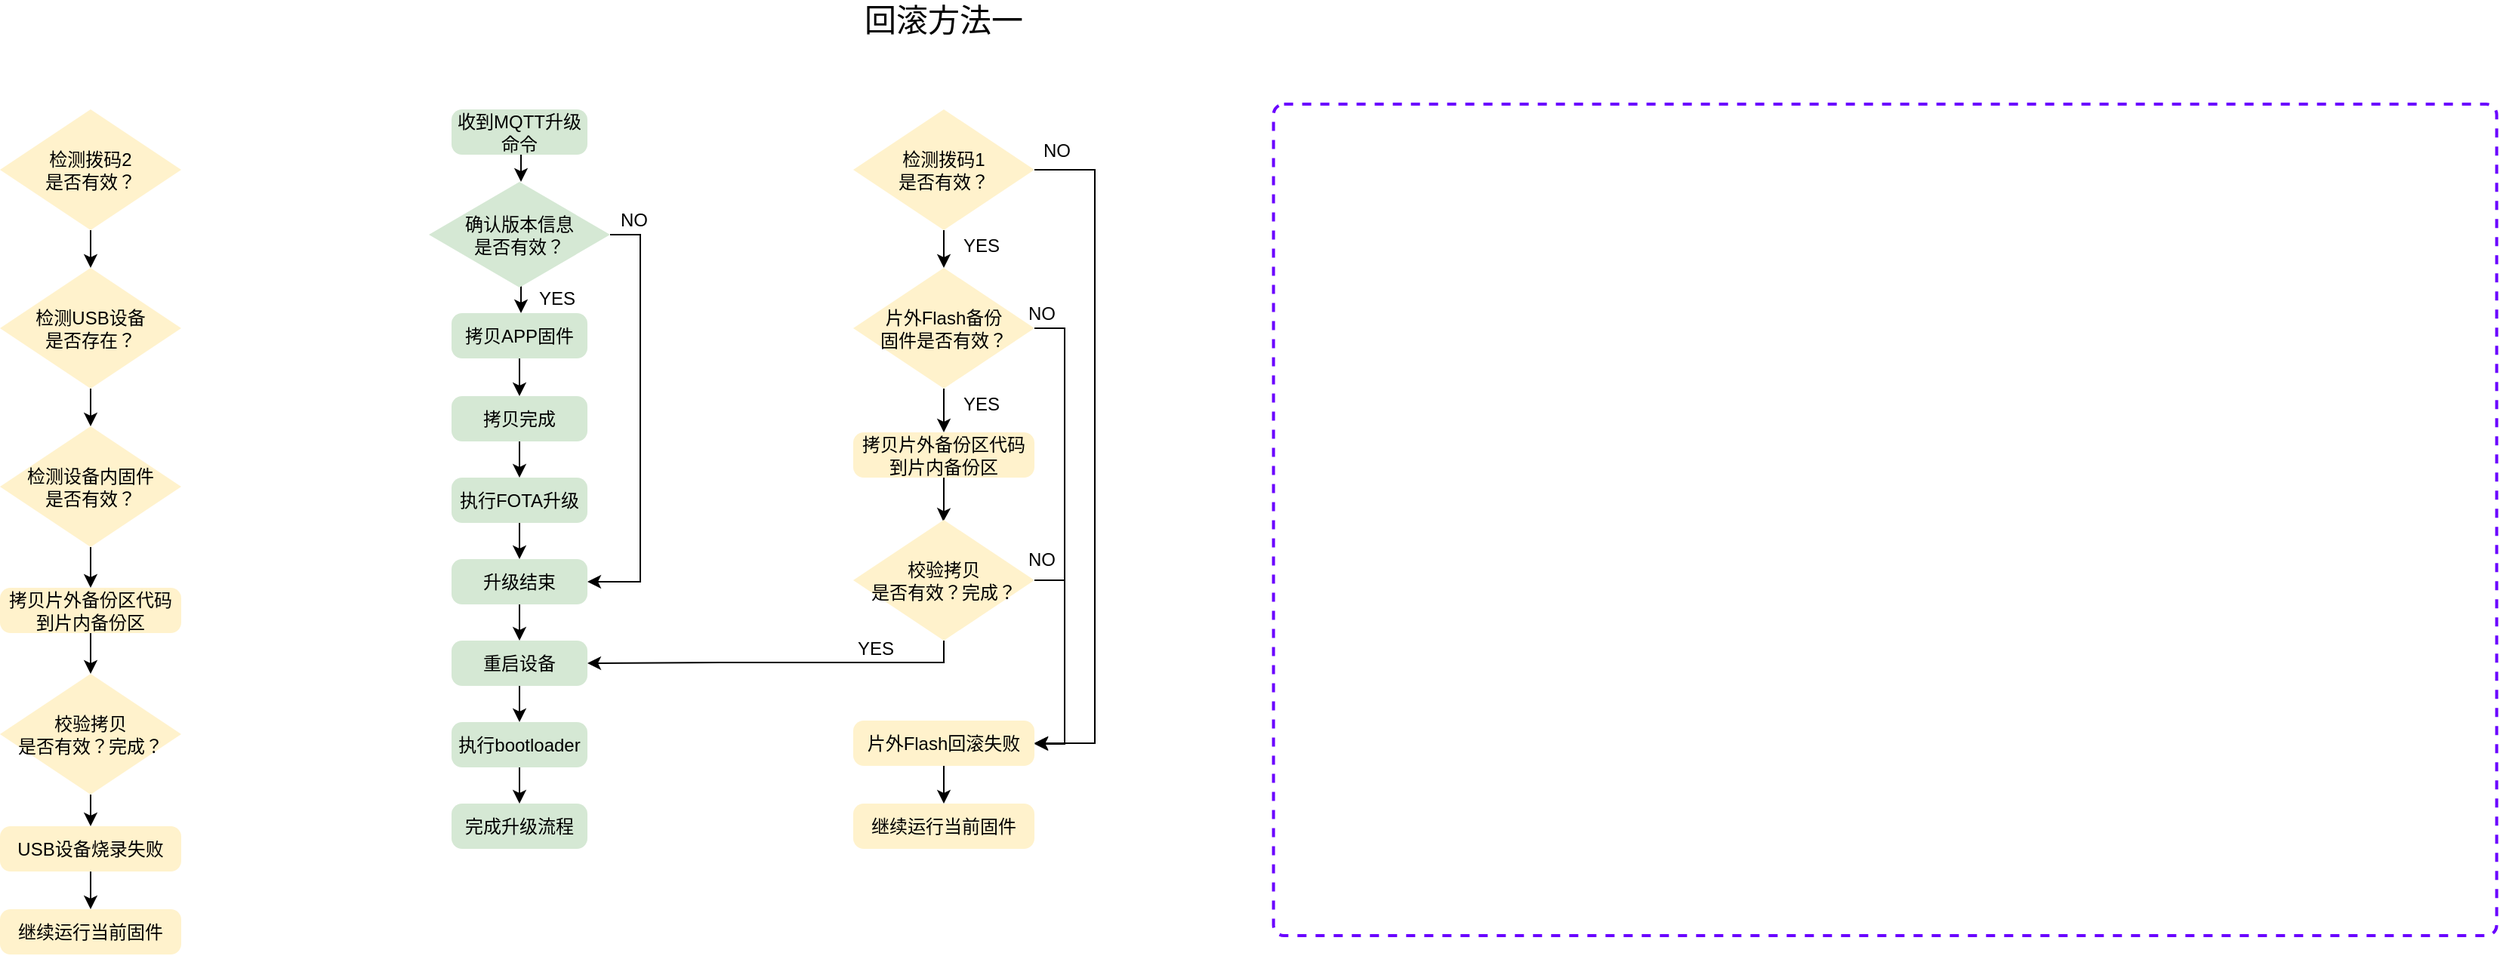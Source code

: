 <mxfile version="11.3.1" type="github" pages="1"><diagram id="hoP0Y5qrXKGFanmfK_o8" name="第 1 页"><mxGraphModel dx="1550" dy="875" grid="1" gridSize="10" guides="1" tooltips="1" connect="1" arrows="1" fold="1" page="1" pageScale="1" pageWidth="1169" pageHeight="827" math="0" shadow="0"><root><mxCell id="0"/><mxCell id="1" parent="0"/><mxCell id="7FgaX-dax7C4xOpktvwq-28" value="" style="edgeStyle=orthogonalEdgeStyle;rounded=0;orthogonalLoop=1;jettySize=auto;html=1;entryX=0.5;entryY=0;entryDx=0;entryDy=0;" edge="1" parent="1"><mxGeometry relative="1" as="geometry"><mxPoint x="585" y="259.5" as="sourcePoint"/><mxPoint x="585" y="284.5" as="targetPoint"/></mxGeometry></mxCell><mxCell id="7FgaX-dax7C4xOpktvwq-29" value="" style="edgeStyle=orthogonalEdgeStyle;rounded=0;orthogonalLoop=1;jettySize=auto;html=1;entryX=0.5;entryY=0;entryDx=0;entryDy=0;" edge="1" parent="1"><mxGeometry relative="1" as="geometry"><mxPoint x="585" y="172.5" as="sourcePoint"/><mxPoint x="585" y="197.5" as="targetPoint"/></mxGeometry></mxCell><mxCell id="7FgaX-dax7C4xOpktvwq-64" style="edgeStyle=orthogonalEdgeStyle;rounded=0;orthogonalLoop=1;jettySize=auto;html=1;entryX=1;entryY=0.5;entryDx=0;entryDy=0;exitX=1;exitY=0.5;exitDx=0;exitDy=0;" edge="1" parent="1" source="7FgaX-dax7C4xOpktvwq-33" target="7FgaX-dax7C4xOpktvwq-60"><mxGeometry relative="1" as="geometry"><Array as="points"><mxPoint x="965" y="190"/><mxPoint x="965" y="570"/></Array></mxGeometry></mxCell><mxCell id="7FgaX-dax7C4xOpktvwq-13" value="" style="rounded=1;whiteSpace=wrap;html=1;absoluteArcSize=1;arcSize=14;strokeWidth=2;fontSize=9;dashed=1;fillColor=none;strokeColor=#6a00ff;fontColor=#ffffff;" vertex="1" parent="1"><mxGeometry x="1083.31" y="146" width="810" height="551" as="geometry"/></mxCell><mxCell id="7FgaX-dax7C4xOpktvwq-14" value="&lt;font style=&quot;font-size: 21px&quot;&gt;回滚方法一&lt;/font&gt;" style="text;html=1;strokeColor=none;fillColor=none;align=center;verticalAlign=middle;whiteSpace=wrap;rounded=0;dashed=1;fontSize=9;" vertex="1" parent="1"><mxGeometry x="785" y="79.5" width="160" height="20" as="geometry"/></mxCell><mxCell id="7FgaX-dax7C4xOpktvwq-18" value="收到MQTT升级命令" style="rounded=1;whiteSpace=wrap;html=1;absoluteArcSize=1;arcSize=14;strokeWidth=2;fillColor=#d5e8d4;strokeColor=none;" vertex="1" parent="1"><mxGeometry x="539" y="149.5" width="90" height="30" as="geometry"/></mxCell><mxCell id="7FgaX-dax7C4xOpktvwq-27" value="" style="edgeStyle=orthogonalEdgeStyle;rounded=0;orthogonalLoop=1;jettySize=auto;html=1;entryX=0.5;entryY=0;entryDx=0;entryDy=0;" edge="1" parent="1" source="7FgaX-dax7C4xOpktvwq-19" target="7FgaX-dax7C4xOpktvwq-22"><mxGeometry relative="1" as="geometry"/></mxCell><mxCell id="7FgaX-dax7C4xOpktvwq-19" value="拷贝APP固件" style="rounded=1;whiteSpace=wrap;html=1;absoluteArcSize=1;arcSize=14;strokeWidth=2;fillColor=#d5e8d4;strokeColor=none;" vertex="1" parent="1"><mxGeometry x="539" y="284.5" width="90" height="30" as="geometry"/></mxCell><mxCell id="7FgaX-dax7C4xOpktvwq-39" style="edgeStyle=orthogonalEdgeStyle;rounded=0;orthogonalLoop=1;jettySize=auto;html=1;exitX=1;exitY=0.5;exitDx=0;exitDy=0;entryX=1;entryY=0.5;entryDx=0;entryDy=0;" edge="1" parent="1" source="7FgaX-dax7C4xOpktvwq-20" target="7FgaX-dax7C4xOpktvwq-24"><mxGeometry relative="1" as="geometry"/></mxCell><mxCell id="7FgaX-dax7C4xOpktvwq-20" value="确认版本信息&lt;br&gt;是否有效？" style="rhombus;whiteSpace=wrap;html=1;fillColor=#d5e8d4;strokeColor=none;" vertex="1" parent="1"><mxGeometry x="524" y="197.5" width="120" height="70" as="geometry"/></mxCell><mxCell id="7FgaX-dax7C4xOpktvwq-30" value="" style="edgeStyle=orthogonalEdgeStyle;rounded=0;orthogonalLoop=1;jettySize=auto;html=1;" edge="1" parent="1" source="7FgaX-dax7C4xOpktvwq-22" target="7FgaX-dax7C4xOpktvwq-23"><mxGeometry relative="1" as="geometry"/></mxCell><mxCell id="7FgaX-dax7C4xOpktvwq-22" value="拷贝完成" style="rounded=1;whiteSpace=wrap;html=1;absoluteArcSize=1;arcSize=14;strokeWidth=2;fillColor=#d5e8d4;strokeColor=none;" vertex="1" parent="1"><mxGeometry x="539" y="339.5" width="90" height="30" as="geometry"/></mxCell><mxCell id="7FgaX-dax7C4xOpktvwq-35" value="" style="edgeStyle=orthogonalEdgeStyle;rounded=0;orthogonalLoop=1;jettySize=auto;html=1;entryX=0.5;entryY=0;entryDx=0;entryDy=0;" edge="1" parent="1" source="7FgaX-dax7C4xOpktvwq-23" target="7FgaX-dax7C4xOpktvwq-24"><mxGeometry relative="1" as="geometry"><mxPoint x="584" y="503.5" as="targetPoint"/></mxGeometry></mxCell><mxCell id="7FgaX-dax7C4xOpktvwq-23" value="执行FOTA升级" style="rounded=1;whiteSpace=wrap;html=1;absoluteArcSize=1;arcSize=14;strokeWidth=2;fillColor=#d5e8d4;strokeColor=none;" vertex="1" parent="1"><mxGeometry x="539" y="393.5" width="90" height="30" as="geometry"/></mxCell><mxCell id="7FgaX-dax7C4xOpktvwq-49" value="" style="edgeStyle=orthogonalEdgeStyle;rounded=0;orthogonalLoop=1;jettySize=auto;html=1;entryX=0.5;entryY=0;entryDx=0;entryDy=0;" edge="1" parent="1" source="7FgaX-dax7C4xOpktvwq-24" target="7FgaX-dax7C4xOpktvwq-46"><mxGeometry relative="1" as="geometry"/></mxCell><mxCell id="7FgaX-dax7C4xOpktvwq-24" value="升级结束" style="rounded=1;whiteSpace=wrap;html=1;absoluteArcSize=1;arcSize=14;strokeWidth=2;fillColor=#d5e8d4;strokeColor=none;" vertex="1" parent="1"><mxGeometry x="539" y="447.5" width="90" height="30" as="geometry"/></mxCell><mxCell id="7FgaX-dax7C4xOpktvwq-43" value="" style="edgeStyle=orthogonalEdgeStyle;rounded=0;orthogonalLoop=1;jettySize=auto;html=1;" edge="1" parent="1" source="7FgaX-dax7C4xOpktvwq-33" target="7FgaX-dax7C4xOpktvwq-41"><mxGeometry relative="1" as="geometry"/></mxCell><mxCell id="7FgaX-dax7C4xOpktvwq-33" value="检测拨码1&lt;br&gt;是否有效？" style="rhombus;whiteSpace=wrap;html=1;fillColor=#fff2cc;strokeColor=none;" vertex="1" parent="1"><mxGeometry x="805" y="149.5" width="120" height="80" as="geometry"/></mxCell><object label="" id="7FgaX-dax7C4xOpktvwq-45"><mxCell style="edgeStyle=orthogonalEdgeStyle;rounded=0;orthogonalLoop=1;jettySize=auto;html=1;" edge="1" parent="1" source="7FgaX-dax7C4xOpktvwq-41" target="7FgaX-dax7C4xOpktvwq-42"><mxGeometry relative="1" as="geometry"><mxPoint x="865" y="414.5" as="targetPoint"/></mxGeometry></mxCell></object><mxCell id="7FgaX-dax7C4xOpktvwq-62" style="edgeStyle=orthogonalEdgeStyle;rounded=0;orthogonalLoop=1;jettySize=auto;html=1;entryX=1;entryY=0.5;entryDx=0;entryDy=0;exitX=1;exitY=0.5;exitDx=0;exitDy=0;" edge="1" parent="1" source="7FgaX-dax7C4xOpktvwq-41" target="7FgaX-dax7C4xOpktvwq-60"><mxGeometry relative="1" as="geometry"/></mxCell><mxCell id="7FgaX-dax7C4xOpktvwq-41" value="片外Flash备份&lt;br&gt;固件是否有效？" style="rhombus;whiteSpace=wrap;html=1;fillColor=#fff2cc;strokeColor=none;" vertex="1" parent="1"><mxGeometry x="805" y="254.5" width="120" height="80" as="geometry"/></mxCell><mxCell id="7FgaX-dax7C4xOpktvwq-56" value="" style="edgeStyle=orthogonalEdgeStyle;rounded=0;orthogonalLoop=1;jettySize=auto;html=1;entryX=0.5;entryY=0;entryDx=0;entryDy=0;" edge="1" parent="1" source="7FgaX-dax7C4xOpktvwq-42"><mxGeometry relative="1" as="geometry"><mxPoint x="864.667" y="422.667" as="targetPoint"/></mxGeometry></mxCell><mxCell id="7FgaX-dax7C4xOpktvwq-42" value="拷贝片外备份区代码到片内备份区" style="rounded=1;whiteSpace=wrap;html=1;absoluteArcSize=1;arcSize=14;strokeWidth=2;fillColor=#fff2cc;strokeColor=none;" vertex="1" parent="1"><mxGeometry x="805.0" y="363.5" width="120" height="30" as="geometry"/></mxCell><mxCell id="7FgaX-dax7C4xOpktvwq-50" value="" style="edgeStyle=orthogonalEdgeStyle;rounded=0;orthogonalLoop=1;jettySize=auto;html=1;entryX=0.5;entryY=0;entryDx=0;entryDy=0;" edge="1" parent="1" source="7FgaX-dax7C4xOpktvwq-46" target="7FgaX-dax7C4xOpktvwq-47"><mxGeometry relative="1" as="geometry"/></mxCell><mxCell id="7FgaX-dax7C4xOpktvwq-46" value="重启设备" style="rounded=1;whiteSpace=wrap;html=1;absoluteArcSize=1;arcSize=14;strokeWidth=2;fillColor=#d5e8d4;strokeColor=none;" vertex="1" parent="1"><mxGeometry x="539" y="501.5" width="90" height="30" as="geometry"/></mxCell><mxCell id="7FgaX-dax7C4xOpktvwq-53" value="" style="edgeStyle=orthogonalEdgeStyle;rounded=0;orthogonalLoop=1;jettySize=auto;html=1;entryX=0.5;entryY=0;entryDx=0;entryDy=0;" edge="1" parent="1" source="7FgaX-dax7C4xOpktvwq-47" target="7FgaX-dax7C4xOpktvwq-48"><mxGeometry relative="1" as="geometry"><mxPoint x="584" y="665.5" as="targetPoint"/></mxGeometry></mxCell><mxCell id="7FgaX-dax7C4xOpktvwq-47" value="执行bootloader" style="rounded=1;whiteSpace=wrap;html=1;absoluteArcSize=1;arcSize=14;strokeWidth=2;fillColor=#d5e8d4;strokeColor=none;" vertex="1" parent="1"><mxGeometry x="539" y="555.5" width="90" height="30" as="geometry"/></mxCell><mxCell id="7FgaX-dax7C4xOpktvwq-48" value="完成升级流程" style="rounded=1;whiteSpace=wrap;html=1;absoluteArcSize=1;arcSize=14;strokeWidth=2;fillColor=#d5e8d4;strokeColor=none;" vertex="1" parent="1"><mxGeometry x="539" y="609.5" width="90" height="30" as="geometry"/></mxCell><mxCell id="7FgaX-dax7C4xOpktvwq-57" style="edgeStyle=orthogonalEdgeStyle;rounded=0;orthogonalLoop=1;jettySize=auto;html=1;exitX=0.5;exitY=1;exitDx=0;exitDy=0;entryX=1;entryY=0.5;entryDx=0;entryDy=0;" edge="1" parent="1" source="7FgaX-dax7C4xOpktvwq-78" target="7FgaX-dax7C4xOpktvwq-46"><mxGeometry relative="1" as="geometry"><Array as="points"><mxPoint x="865" y="516"/><mxPoint x="717" y="516"/></Array></mxGeometry></mxCell><mxCell id="7FgaX-dax7C4xOpktvwq-66" value="" style="edgeStyle=orthogonalEdgeStyle;rounded=0;orthogonalLoop=1;jettySize=auto;html=1;entryX=0.5;entryY=0;entryDx=0;entryDy=0;" edge="1" parent="1" source="7FgaX-dax7C4xOpktvwq-60" target="7FgaX-dax7C4xOpktvwq-61"><mxGeometry relative="1" as="geometry"><mxPoint x="865.0" y="664.5" as="targetPoint"/></mxGeometry></mxCell><mxCell id="7FgaX-dax7C4xOpktvwq-60" value="片外Flash回滚失败" style="rounded=1;whiteSpace=wrap;html=1;absoluteArcSize=1;arcSize=14;strokeWidth=2;fillColor=#fff2cc;strokeColor=none;" vertex="1" parent="1"><mxGeometry x="805.0" y="554.5" width="120" height="30" as="geometry"/></mxCell><mxCell id="7FgaX-dax7C4xOpktvwq-61" value="继续运行当前固件" style="rounded=1;whiteSpace=wrap;html=1;absoluteArcSize=1;arcSize=14;strokeWidth=2;fillColor=#fff2cc;strokeColor=none;" vertex="1" parent="1"><mxGeometry x="805.0" y="609.5" width="120" height="30" as="geometry"/></mxCell><mxCell id="7FgaX-dax7C4xOpktvwq-67" value="YES" style="text;html=1;strokeColor=none;fillColor=none;align=center;verticalAlign=middle;whiteSpace=wrap;rounded=0;" vertex="1" parent="1"><mxGeometry x="870" y="334.5" width="40" height="20" as="geometry"/></mxCell><mxCell id="7FgaX-dax7C4xOpktvwq-68" value="YES" style="text;html=1;strokeColor=none;fillColor=none;align=center;verticalAlign=middle;whiteSpace=wrap;rounded=0;" vertex="1" parent="1"><mxGeometry x="870" y="229.5" width="40" height="20" as="geometry"/></mxCell><mxCell id="7FgaX-dax7C4xOpktvwq-69" value="YES" style="text;html=1;strokeColor=none;fillColor=none;align=center;verticalAlign=middle;whiteSpace=wrap;rounded=0;" vertex="1" parent="1"><mxGeometry x="589" y="264.5" width="40" height="20" as="geometry"/></mxCell><mxCell id="7FgaX-dax7C4xOpktvwq-70" value="NO" style="text;html=1;strokeColor=none;fillColor=none;align=center;verticalAlign=middle;whiteSpace=wrap;rounded=0;" vertex="1" parent="1"><mxGeometry x="920" y="167" width="40" height="20" as="geometry"/></mxCell><mxCell id="7FgaX-dax7C4xOpktvwq-71" value="NO" style="text;html=1;strokeColor=none;fillColor=none;align=center;verticalAlign=middle;whiteSpace=wrap;rounded=0;" vertex="1" parent="1"><mxGeometry x="640" y="212.5" width="40" height="20" as="geometry"/></mxCell><mxCell id="7FgaX-dax7C4xOpktvwq-72" value="NO" style="text;html=1;strokeColor=none;fillColor=none;align=center;verticalAlign=middle;whiteSpace=wrap;rounded=0;" vertex="1" parent="1"><mxGeometry x="910" y="274.5" width="40" height="20" as="geometry"/></mxCell><mxCell id="7FgaX-dax7C4xOpktvwq-89" style="edgeStyle=orthogonalEdgeStyle;rounded=0;orthogonalLoop=1;jettySize=auto;html=1;" edge="1" parent="1" source="7FgaX-dax7C4xOpktvwq-73" target="7FgaX-dax7C4xOpktvwq-74"><mxGeometry relative="1" as="geometry"/></mxCell><mxCell id="7FgaX-dax7C4xOpktvwq-73" value="检测拨码2&lt;br&gt;是否有效？" style="rhombus;whiteSpace=wrap;html=1;fillColor=#fff2cc;strokeColor=none;" vertex="1" parent="1"><mxGeometry x="240" y="149.5" width="120" height="80" as="geometry"/></mxCell><mxCell id="7FgaX-dax7C4xOpktvwq-90" style="edgeStyle=orthogonalEdgeStyle;rounded=0;orthogonalLoop=1;jettySize=auto;html=1;entryX=0.5;entryY=0;entryDx=0;entryDy=0;" edge="1" parent="1" source="7FgaX-dax7C4xOpktvwq-74" target="7FgaX-dax7C4xOpktvwq-75"><mxGeometry relative="1" as="geometry"/></mxCell><mxCell id="7FgaX-dax7C4xOpktvwq-74" value="检测USB设备&lt;br&gt;是否存在？" style="rhombus;whiteSpace=wrap;html=1;fillColor=#fff2cc;strokeColor=none;" vertex="1" parent="1"><mxGeometry x="240" y="254.5" width="120" height="80" as="geometry"/></mxCell><mxCell id="7FgaX-dax7C4xOpktvwq-91" style="edgeStyle=orthogonalEdgeStyle;rounded=0;orthogonalLoop=1;jettySize=auto;html=1;entryX=0.5;entryY=0;entryDx=0;entryDy=0;" edge="1" parent="1" source="7FgaX-dax7C4xOpktvwq-75" target="7FgaX-dax7C4xOpktvwq-76"><mxGeometry relative="1" as="geometry"/></mxCell><mxCell id="7FgaX-dax7C4xOpktvwq-75" value="检测设备内固件&lt;br&gt;是否有效？" style="rhombus;whiteSpace=wrap;html=1;fillColor=#fff2cc;strokeColor=none;" vertex="1" parent="1"><mxGeometry x="240" y="359.5" width="120" height="80" as="geometry"/></mxCell><mxCell id="7FgaX-dax7C4xOpktvwq-92" style="edgeStyle=orthogonalEdgeStyle;rounded=0;orthogonalLoop=1;jettySize=auto;html=1;entryX=0.5;entryY=0;entryDx=0;entryDy=0;" edge="1" parent="1" source="7FgaX-dax7C4xOpktvwq-76" target="7FgaX-dax7C4xOpktvwq-83"><mxGeometry relative="1" as="geometry"/></mxCell><mxCell id="7FgaX-dax7C4xOpktvwq-76" value="拷贝片外备份区代码到片内备份区" style="rounded=1;whiteSpace=wrap;html=1;absoluteArcSize=1;arcSize=14;strokeWidth=2;fillColor=#fff2cc;strokeColor=none;" vertex="1" parent="1"><mxGeometry x="240.0" y="466.5" width="120" height="30" as="geometry"/></mxCell><mxCell id="7FgaX-dax7C4xOpktvwq-80" style="edgeStyle=orthogonalEdgeStyle;rounded=0;orthogonalLoop=1;jettySize=auto;html=1;exitX=1;exitY=0.5;exitDx=0;exitDy=0;" edge="1" parent="1" source="7FgaX-dax7C4xOpktvwq-78"><mxGeometry relative="1" as="geometry"><mxPoint x="925" y="570" as="targetPoint"/><Array as="points"><mxPoint x="945" y="461"/><mxPoint x="945" y="570"/><mxPoint x="925" y="570"/></Array></mxGeometry></mxCell><mxCell id="7FgaX-dax7C4xOpktvwq-78" value="校验拷贝&lt;br&gt;是否有效？完成？" style="rhombus;whiteSpace=wrap;html=1;fillColor=#fff2cc;strokeColor=none;" vertex="1" parent="1"><mxGeometry x="805" y="421.5" width="120" height="80" as="geometry"/></mxCell><mxCell id="7FgaX-dax7C4xOpktvwq-81" value="YES" style="text;html=1;strokeColor=none;fillColor=none;align=center;verticalAlign=middle;whiteSpace=wrap;rounded=0;" vertex="1" parent="1"><mxGeometry x="800" y="496.5" width="40" height="20" as="geometry"/></mxCell><mxCell id="7FgaX-dax7C4xOpktvwq-82" value="NO" style="text;html=1;strokeColor=none;fillColor=none;align=center;verticalAlign=middle;whiteSpace=wrap;rounded=0;" vertex="1" parent="1"><mxGeometry x="910" y="437.5" width="40" height="20" as="geometry"/></mxCell><mxCell id="7FgaX-dax7C4xOpktvwq-94" style="edgeStyle=orthogonalEdgeStyle;rounded=0;orthogonalLoop=1;jettySize=auto;html=1;" edge="1" parent="1" source="7FgaX-dax7C4xOpktvwq-83" target="7FgaX-dax7C4xOpktvwq-86"><mxGeometry relative="1" as="geometry"/></mxCell><mxCell id="7FgaX-dax7C4xOpktvwq-83" value="校验拷贝&lt;br&gt;是否有效？完成？" style="rhombus;whiteSpace=wrap;html=1;fillColor=#fff2cc;strokeColor=none;" vertex="1" parent="1"><mxGeometry x="240" y="523.5" width="120" height="80" as="geometry"/></mxCell><mxCell id="7FgaX-dax7C4xOpktvwq-95" style="edgeStyle=orthogonalEdgeStyle;rounded=0;orthogonalLoop=1;jettySize=auto;html=1;entryX=0.5;entryY=0;entryDx=0;entryDy=0;" edge="1" parent="1" source="7FgaX-dax7C4xOpktvwq-86" target="7FgaX-dax7C4xOpktvwq-87"><mxGeometry relative="1" as="geometry"/></mxCell><mxCell id="7FgaX-dax7C4xOpktvwq-86" value="USB设备烧录失败" style="rounded=1;whiteSpace=wrap;html=1;absoluteArcSize=1;arcSize=14;strokeWidth=2;fillColor=#fff2cc;strokeColor=none;" vertex="1" parent="1"><mxGeometry x="240.0" y="624.5" width="120" height="30" as="geometry"/></mxCell><mxCell id="7FgaX-dax7C4xOpktvwq-87" value="继续运行当前固件" style="rounded=1;whiteSpace=wrap;html=1;absoluteArcSize=1;arcSize=14;strokeWidth=2;fillColor=#fff2cc;strokeColor=none;" vertex="1" parent="1"><mxGeometry x="240.0" y="679.5" width="120" height="30" as="geometry"/></mxCell></root></mxGraphModel></diagram></mxfile>